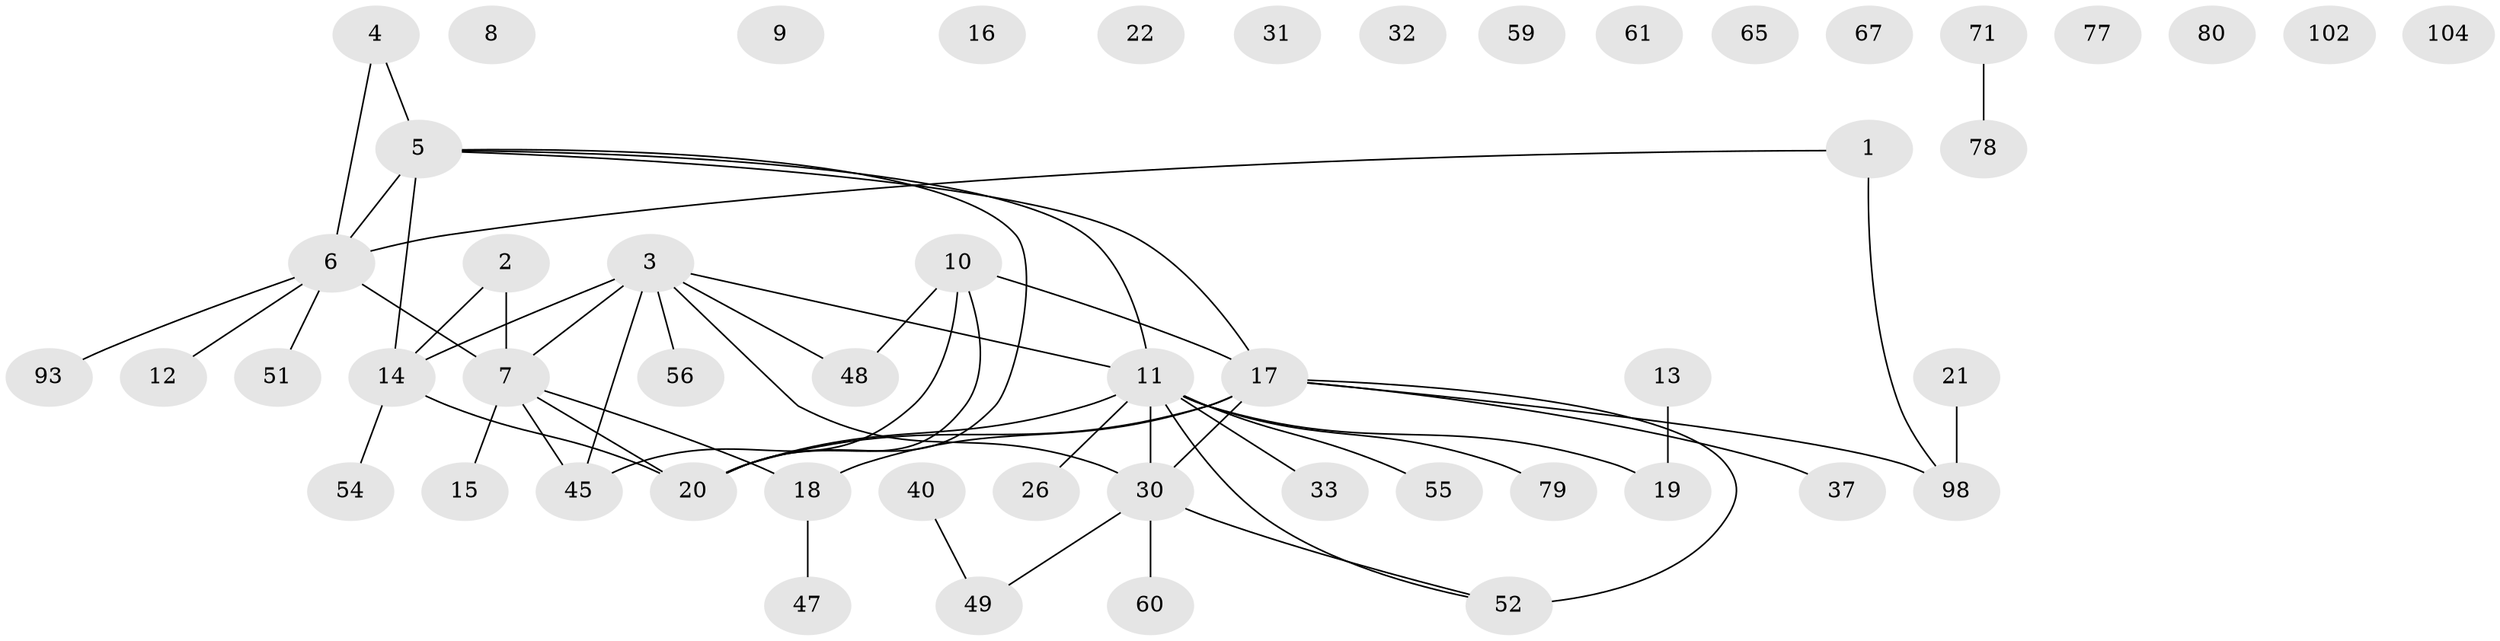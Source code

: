 // original degree distribution, {2: 0.2523364485981308, 5: 0.037383177570093455, 3: 0.1588785046728972, 4: 0.08411214953271028, 0: 0.1308411214953271, 1: 0.2616822429906542, 6: 0.06542056074766354, 7: 0.009345794392523364}
// Generated by graph-tools (version 1.1) at 2025/16/03/04/25 18:16:30]
// undirected, 52 vertices, 54 edges
graph export_dot {
graph [start="1"]
  node [color=gray90,style=filled];
  1;
  2;
  3 [super="+43+29+50"];
  4 [super="+23+95"];
  5 [super="+25"];
  6 [super="+39"];
  7 [super="+36+92+28"];
  8;
  9;
  10 [super="+57"];
  11 [super="+27"];
  12;
  13;
  14 [super="+69+82"];
  15 [super="+46"];
  16;
  17 [super="+89+68+86+83+70"];
  18 [super="+74"];
  19 [super="+42"];
  20 [super="+38"];
  21 [super="+24"];
  22;
  26;
  30 [super="+100+62"];
  31;
  32;
  33;
  37;
  40 [super="+72"];
  45 [super="+91+81+63"];
  47 [super="+94"];
  48 [super="+64"];
  49 [super="+99"];
  51 [super="+90"];
  52 [super="+58"];
  54 [super="+73+97"];
  55;
  56;
  59;
  60;
  61;
  65;
  67;
  71;
  77;
  78 [super="+106"];
  79;
  80;
  93;
  98 [super="+103"];
  102;
  104;
  1 -- 98;
  1 -- 6;
  2 -- 7;
  2 -- 14;
  3 -- 48;
  3 -- 56;
  3 -- 7;
  3 -- 11;
  3 -- 45 [weight=2];
  3 -- 14;
  3 -- 30;
  4 -- 6;
  4 -- 5;
  5 -- 14 [weight=3];
  5 -- 20;
  5 -- 17;
  5 -- 11 [weight=3];
  5 -- 6;
  6 -- 51;
  6 -- 7;
  6 -- 12;
  6 -- 93;
  7 -- 18;
  7 -- 45;
  7 -- 20;
  7 -- 15;
  10 -- 48;
  10 -- 20;
  10 -- 45;
  10 -- 17;
  11 -- 33;
  11 -- 79;
  11 -- 19;
  11 -- 20 [weight=2];
  11 -- 52;
  11 -- 55;
  11 -- 26;
  11 -- 30 [weight=2];
  13 -- 19;
  14 -- 20;
  14 -- 54;
  17 -- 52 [weight=2];
  17 -- 20;
  17 -- 37;
  17 -- 30 [weight=2];
  17 -- 18;
  17 -- 98;
  18 -- 47;
  21 -- 98;
  30 -- 49;
  30 -- 60;
  30 -- 52;
  40 -- 49;
  71 -- 78;
}

